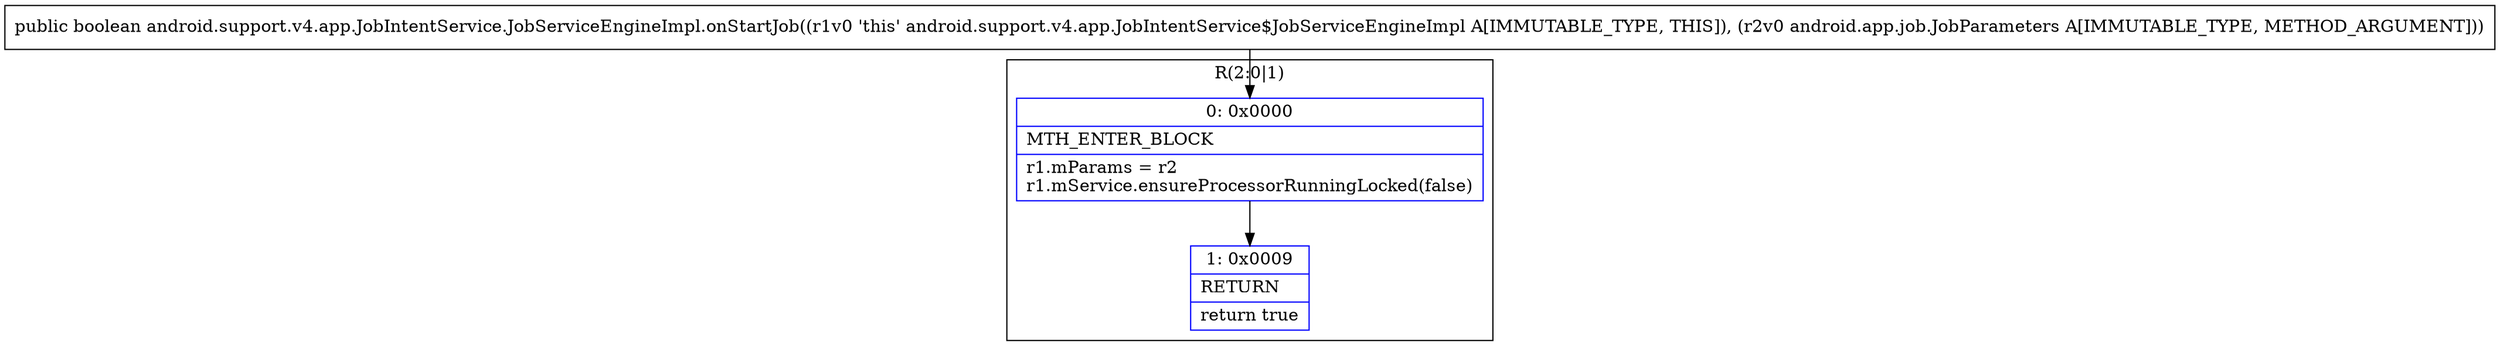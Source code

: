 digraph "CFG forandroid.support.v4.app.JobIntentService.JobServiceEngineImpl.onStartJob(Landroid\/app\/job\/JobParameters;)Z" {
subgraph cluster_Region_1577883812 {
label = "R(2:0|1)";
node [shape=record,color=blue];
Node_0 [shape=record,label="{0\:\ 0x0000|MTH_ENTER_BLOCK\l|r1.mParams = r2\lr1.mService.ensureProcessorRunningLocked(false)\l}"];
Node_1 [shape=record,label="{1\:\ 0x0009|RETURN\l|return true\l}"];
}
MethodNode[shape=record,label="{public boolean android.support.v4.app.JobIntentService.JobServiceEngineImpl.onStartJob((r1v0 'this' android.support.v4.app.JobIntentService$JobServiceEngineImpl A[IMMUTABLE_TYPE, THIS]), (r2v0 android.app.job.JobParameters A[IMMUTABLE_TYPE, METHOD_ARGUMENT])) }"];
MethodNode -> Node_0;
Node_0 -> Node_1;
}

